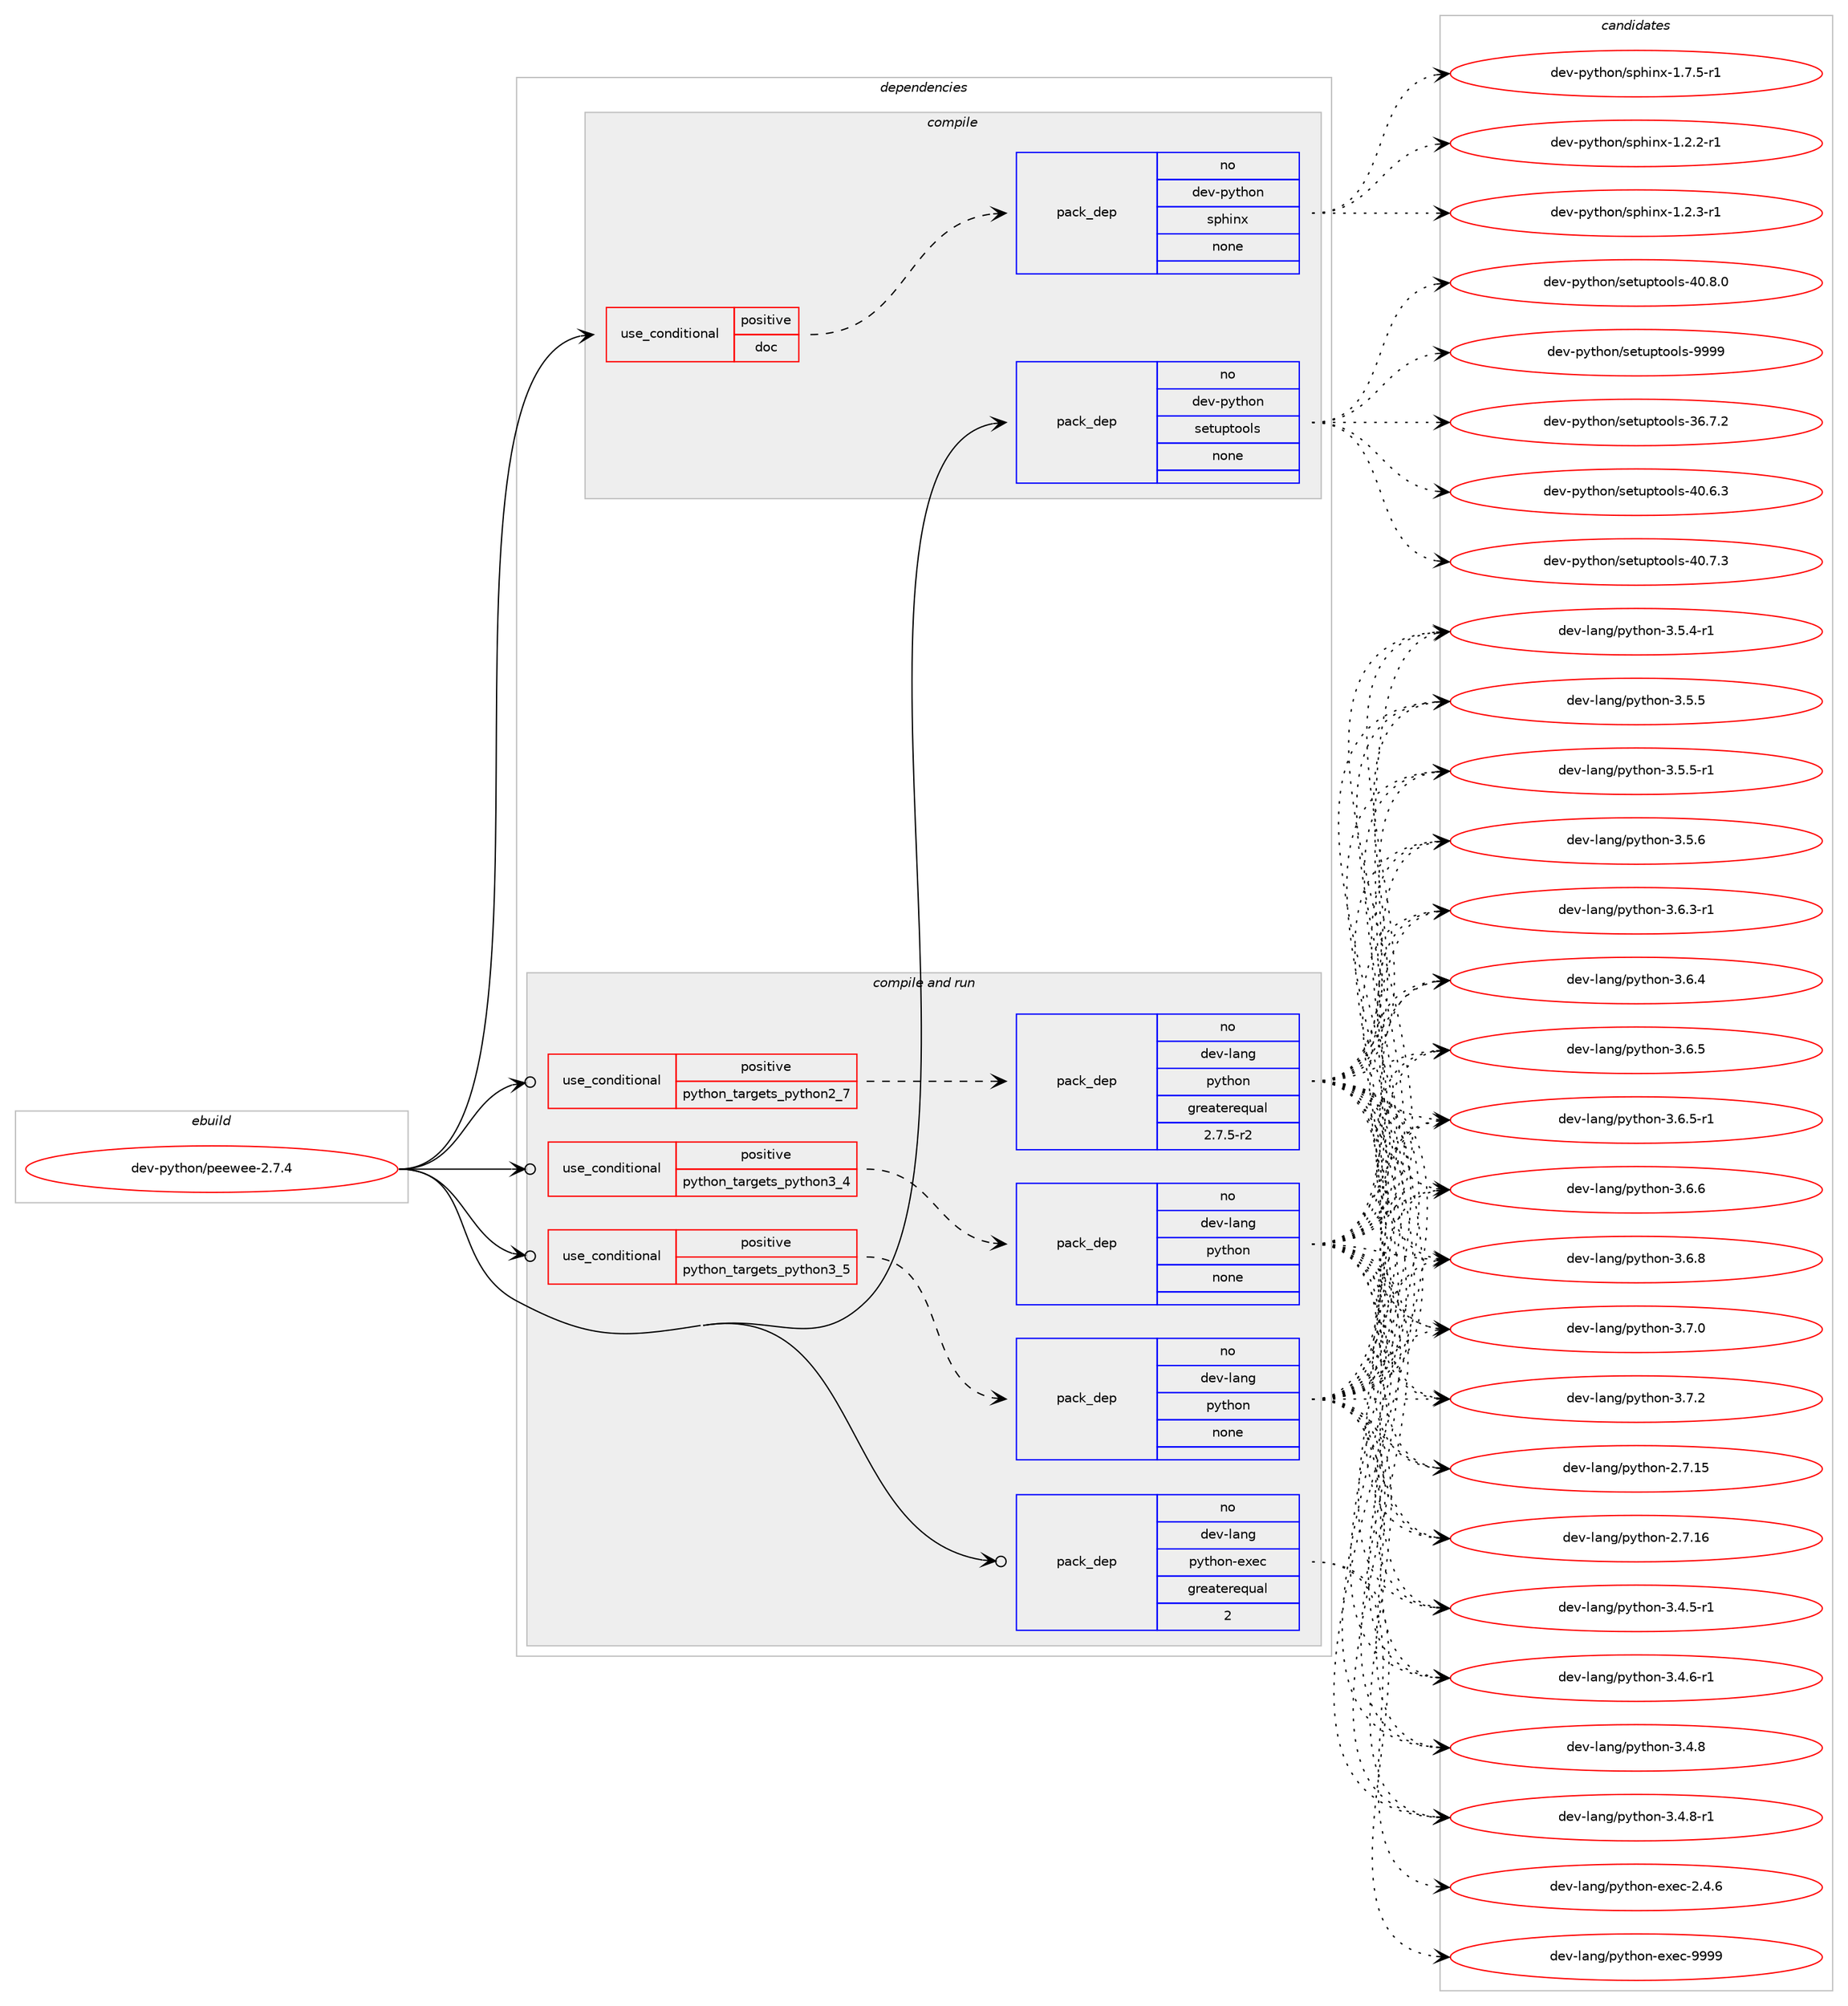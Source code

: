 digraph prolog {

# *************
# Graph options
# *************

newrank=true;
concentrate=true;
compound=true;
graph [rankdir=LR,fontname=Helvetica,fontsize=10,ranksep=1.5];#, ranksep=2.5, nodesep=0.2];
edge  [arrowhead=vee];
node  [fontname=Helvetica,fontsize=10];

# **********
# The ebuild
# **********

subgraph cluster_leftcol {
color=gray;
rank=same;
label=<<i>ebuild</i>>;
id [label="dev-python/peewee-2.7.4", color=red, width=4, href="../dev-python/peewee-2.7.4.svg"];
}

# ****************
# The dependencies
# ****************

subgraph cluster_midcol {
color=gray;
label=<<i>dependencies</i>>;
subgraph cluster_compile {
fillcolor="#eeeeee";
style=filled;
label=<<i>compile</i>>;
subgraph cond379250 {
dependency1425070 [label=<<TABLE BORDER="0" CELLBORDER="1" CELLSPACING="0" CELLPADDING="4"><TR><TD ROWSPAN="3" CELLPADDING="10">use_conditional</TD></TR><TR><TD>positive</TD></TR><TR><TD>doc</TD></TR></TABLE>>, shape=none, color=red];
subgraph pack1022510 {
dependency1425071 [label=<<TABLE BORDER="0" CELLBORDER="1" CELLSPACING="0" CELLPADDING="4" WIDTH="220"><TR><TD ROWSPAN="6" CELLPADDING="30">pack_dep</TD></TR><TR><TD WIDTH="110">no</TD></TR><TR><TD>dev-python</TD></TR><TR><TD>sphinx</TD></TR><TR><TD>none</TD></TR><TR><TD></TD></TR></TABLE>>, shape=none, color=blue];
}
dependency1425070:e -> dependency1425071:w [weight=20,style="dashed",arrowhead="vee"];
}
id:e -> dependency1425070:w [weight=20,style="solid",arrowhead="vee"];
subgraph pack1022511 {
dependency1425072 [label=<<TABLE BORDER="0" CELLBORDER="1" CELLSPACING="0" CELLPADDING="4" WIDTH="220"><TR><TD ROWSPAN="6" CELLPADDING="30">pack_dep</TD></TR><TR><TD WIDTH="110">no</TD></TR><TR><TD>dev-python</TD></TR><TR><TD>setuptools</TD></TR><TR><TD>none</TD></TR><TR><TD></TD></TR></TABLE>>, shape=none, color=blue];
}
id:e -> dependency1425072:w [weight=20,style="solid",arrowhead="vee"];
}
subgraph cluster_compileandrun {
fillcolor="#eeeeee";
style=filled;
label=<<i>compile and run</i>>;
subgraph cond379251 {
dependency1425073 [label=<<TABLE BORDER="0" CELLBORDER="1" CELLSPACING="0" CELLPADDING="4"><TR><TD ROWSPAN="3" CELLPADDING="10">use_conditional</TD></TR><TR><TD>positive</TD></TR><TR><TD>python_targets_python2_7</TD></TR></TABLE>>, shape=none, color=red];
subgraph pack1022512 {
dependency1425074 [label=<<TABLE BORDER="0" CELLBORDER="1" CELLSPACING="0" CELLPADDING="4" WIDTH="220"><TR><TD ROWSPAN="6" CELLPADDING="30">pack_dep</TD></TR><TR><TD WIDTH="110">no</TD></TR><TR><TD>dev-lang</TD></TR><TR><TD>python</TD></TR><TR><TD>greaterequal</TD></TR><TR><TD>2.7.5-r2</TD></TR></TABLE>>, shape=none, color=blue];
}
dependency1425073:e -> dependency1425074:w [weight=20,style="dashed",arrowhead="vee"];
}
id:e -> dependency1425073:w [weight=20,style="solid",arrowhead="odotvee"];
subgraph cond379252 {
dependency1425075 [label=<<TABLE BORDER="0" CELLBORDER="1" CELLSPACING="0" CELLPADDING="4"><TR><TD ROWSPAN="3" CELLPADDING="10">use_conditional</TD></TR><TR><TD>positive</TD></TR><TR><TD>python_targets_python3_4</TD></TR></TABLE>>, shape=none, color=red];
subgraph pack1022513 {
dependency1425076 [label=<<TABLE BORDER="0" CELLBORDER="1" CELLSPACING="0" CELLPADDING="4" WIDTH="220"><TR><TD ROWSPAN="6" CELLPADDING="30">pack_dep</TD></TR><TR><TD WIDTH="110">no</TD></TR><TR><TD>dev-lang</TD></TR><TR><TD>python</TD></TR><TR><TD>none</TD></TR><TR><TD></TD></TR></TABLE>>, shape=none, color=blue];
}
dependency1425075:e -> dependency1425076:w [weight=20,style="dashed",arrowhead="vee"];
}
id:e -> dependency1425075:w [weight=20,style="solid",arrowhead="odotvee"];
subgraph cond379253 {
dependency1425077 [label=<<TABLE BORDER="0" CELLBORDER="1" CELLSPACING="0" CELLPADDING="4"><TR><TD ROWSPAN="3" CELLPADDING="10">use_conditional</TD></TR><TR><TD>positive</TD></TR><TR><TD>python_targets_python3_5</TD></TR></TABLE>>, shape=none, color=red];
subgraph pack1022514 {
dependency1425078 [label=<<TABLE BORDER="0" CELLBORDER="1" CELLSPACING="0" CELLPADDING="4" WIDTH="220"><TR><TD ROWSPAN="6" CELLPADDING="30">pack_dep</TD></TR><TR><TD WIDTH="110">no</TD></TR><TR><TD>dev-lang</TD></TR><TR><TD>python</TD></TR><TR><TD>none</TD></TR><TR><TD></TD></TR></TABLE>>, shape=none, color=blue];
}
dependency1425077:e -> dependency1425078:w [weight=20,style="dashed",arrowhead="vee"];
}
id:e -> dependency1425077:w [weight=20,style="solid",arrowhead="odotvee"];
subgraph pack1022515 {
dependency1425079 [label=<<TABLE BORDER="0" CELLBORDER="1" CELLSPACING="0" CELLPADDING="4" WIDTH="220"><TR><TD ROWSPAN="6" CELLPADDING="30">pack_dep</TD></TR><TR><TD WIDTH="110">no</TD></TR><TR><TD>dev-lang</TD></TR><TR><TD>python-exec</TD></TR><TR><TD>greaterequal</TD></TR><TR><TD>2</TD></TR></TABLE>>, shape=none, color=blue];
}
id:e -> dependency1425079:w [weight=20,style="solid",arrowhead="odotvee"];
}
subgraph cluster_run {
fillcolor="#eeeeee";
style=filled;
label=<<i>run</i>>;
}
}

# **************
# The candidates
# **************

subgraph cluster_choices {
rank=same;
color=gray;
label=<<i>candidates</i>>;

subgraph choice1022510 {
color=black;
nodesep=1;
choice10010111845112121116104111110471151121041051101204549465046504511449 [label="dev-python/sphinx-1.2.2-r1", color=red, width=4,href="../dev-python/sphinx-1.2.2-r1.svg"];
choice10010111845112121116104111110471151121041051101204549465046514511449 [label="dev-python/sphinx-1.2.3-r1", color=red, width=4,href="../dev-python/sphinx-1.2.3-r1.svg"];
choice10010111845112121116104111110471151121041051101204549465546534511449 [label="dev-python/sphinx-1.7.5-r1", color=red, width=4,href="../dev-python/sphinx-1.7.5-r1.svg"];
dependency1425071:e -> choice10010111845112121116104111110471151121041051101204549465046504511449:w [style=dotted,weight="100"];
dependency1425071:e -> choice10010111845112121116104111110471151121041051101204549465046514511449:w [style=dotted,weight="100"];
dependency1425071:e -> choice10010111845112121116104111110471151121041051101204549465546534511449:w [style=dotted,weight="100"];
}
subgraph choice1022511 {
color=black;
nodesep=1;
choice100101118451121211161041111104711510111611711211611111110811545515446554650 [label="dev-python/setuptools-36.7.2", color=red, width=4,href="../dev-python/setuptools-36.7.2.svg"];
choice100101118451121211161041111104711510111611711211611111110811545524846544651 [label="dev-python/setuptools-40.6.3", color=red, width=4,href="../dev-python/setuptools-40.6.3.svg"];
choice100101118451121211161041111104711510111611711211611111110811545524846554651 [label="dev-python/setuptools-40.7.3", color=red, width=4,href="../dev-python/setuptools-40.7.3.svg"];
choice100101118451121211161041111104711510111611711211611111110811545524846564648 [label="dev-python/setuptools-40.8.0", color=red, width=4,href="../dev-python/setuptools-40.8.0.svg"];
choice10010111845112121116104111110471151011161171121161111111081154557575757 [label="dev-python/setuptools-9999", color=red, width=4,href="../dev-python/setuptools-9999.svg"];
dependency1425072:e -> choice100101118451121211161041111104711510111611711211611111110811545515446554650:w [style=dotted,weight="100"];
dependency1425072:e -> choice100101118451121211161041111104711510111611711211611111110811545524846544651:w [style=dotted,weight="100"];
dependency1425072:e -> choice100101118451121211161041111104711510111611711211611111110811545524846554651:w [style=dotted,weight="100"];
dependency1425072:e -> choice100101118451121211161041111104711510111611711211611111110811545524846564648:w [style=dotted,weight="100"];
dependency1425072:e -> choice10010111845112121116104111110471151011161171121161111111081154557575757:w [style=dotted,weight="100"];
}
subgraph choice1022512 {
color=black;
nodesep=1;
choice10010111845108971101034711212111610411111045504655464953 [label="dev-lang/python-2.7.15", color=red, width=4,href="../dev-lang/python-2.7.15.svg"];
choice10010111845108971101034711212111610411111045504655464954 [label="dev-lang/python-2.7.16", color=red, width=4,href="../dev-lang/python-2.7.16.svg"];
choice1001011184510897110103471121211161041111104551465246534511449 [label="dev-lang/python-3.4.5-r1", color=red, width=4,href="../dev-lang/python-3.4.5-r1.svg"];
choice1001011184510897110103471121211161041111104551465246544511449 [label="dev-lang/python-3.4.6-r1", color=red, width=4,href="../dev-lang/python-3.4.6-r1.svg"];
choice100101118451089711010347112121116104111110455146524656 [label="dev-lang/python-3.4.8", color=red, width=4,href="../dev-lang/python-3.4.8.svg"];
choice1001011184510897110103471121211161041111104551465246564511449 [label="dev-lang/python-3.4.8-r1", color=red, width=4,href="../dev-lang/python-3.4.8-r1.svg"];
choice1001011184510897110103471121211161041111104551465346524511449 [label="dev-lang/python-3.5.4-r1", color=red, width=4,href="../dev-lang/python-3.5.4-r1.svg"];
choice100101118451089711010347112121116104111110455146534653 [label="dev-lang/python-3.5.5", color=red, width=4,href="../dev-lang/python-3.5.5.svg"];
choice1001011184510897110103471121211161041111104551465346534511449 [label="dev-lang/python-3.5.5-r1", color=red, width=4,href="../dev-lang/python-3.5.5-r1.svg"];
choice100101118451089711010347112121116104111110455146534654 [label="dev-lang/python-3.5.6", color=red, width=4,href="../dev-lang/python-3.5.6.svg"];
choice1001011184510897110103471121211161041111104551465446514511449 [label="dev-lang/python-3.6.3-r1", color=red, width=4,href="../dev-lang/python-3.6.3-r1.svg"];
choice100101118451089711010347112121116104111110455146544652 [label="dev-lang/python-3.6.4", color=red, width=4,href="../dev-lang/python-3.6.4.svg"];
choice100101118451089711010347112121116104111110455146544653 [label="dev-lang/python-3.6.5", color=red, width=4,href="../dev-lang/python-3.6.5.svg"];
choice1001011184510897110103471121211161041111104551465446534511449 [label="dev-lang/python-3.6.5-r1", color=red, width=4,href="../dev-lang/python-3.6.5-r1.svg"];
choice100101118451089711010347112121116104111110455146544654 [label="dev-lang/python-3.6.6", color=red, width=4,href="../dev-lang/python-3.6.6.svg"];
choice100101118451089711010347112121116104111110455146544656 [label="dev-lang/python-3.6.8", color=red, width=4,href="../dev-lang/python-3.6.8.svg"];
choice100101118451089711010347112121116104111110455146554648 [label="dev-lang/python-3.7.0", color=red, width=4,href="../dev-lang/python-3.7.0.svg"];
choice100101118451089711010347112121116104111110455146554650 [label="dev-lang/python-3.7.2", color=red, width=4,href="../dev-lang/python-3.7.2.svg"];
dependency1425074:e -> choice10010111845108971101034711212111610411111045504655464953:w [style=dotted,weight="100"];
dependency1425074:e -> choice10010111845108971101034711212111610411111045504655464954:w [style=dotted,weight="100"];
dependency1425074:e -> choice1001011184510897110103471121211161041111104551465246534511449:w [style=dotted,weight="100"];
dependency1425074:e -> choice1001011184510897110103471121211161041111104551465246544511449:w [style=dotted,weight="100"];
dependency1425074:e -> choice100101118451089711010347112121116104111110455146524656:w [style=dotted,weight="100"];
dependency1425074:e -> choice1001011184510897110103471121211161041111104551465246564511449:w [style=dotted,weight="100"];
dependency1425074:e -> choice1001011184510897110103471121211161041111104551465346524511449:w [style=dotted,weight="100"];
dependency1425074:e -> choice100101118451089711010347112121116104111110455146534653:w [style=dotted,weight="100"];
dependency1425074:e -> choice1001011184510897110103471121211161041111104551465346534511449:w [style=dotted,weight="100"];
dependency1425074:e -> choice100101118451089711010347112121116104111110455146534654:w [style=dotted,weight="100"];
dependency1425074:e -> choice1001011184510897110103471121211161041111104551465446514511449:w [style=dotted,weight="100"];
dependency1425074:e -> choice100101118451089711010347112121116104111110455146544652:w [style=dotted,weight="100"];
dependency1425074:e -> choice100101118451089711010347112121116104111110455146544653:w [style=dotted,weight="100"];
dependency1425074:e -> choice1001011184510897110103471121211161041111104551465446534511449:w [style=dotted,weight="100"];
dependency1425074:e -> choice100101118451089711010347112121116104111110455146544654:w [style=dotted,weight="100"];
dependency1425074:e -> choice100101118451089711010347112121116104111110455146544656:w [style=dotted,weight="100"];
dependency1425074:e -> choice100101118451089711010347112121116104111110455146554648:w [style=dotted,weight="100"];
dependency1425074:e -> choice100101118451089711010347112121116104111110455146554650:w [style=dotted,weight="100"];
}
subgraph choice1022513 {
color=black;
nodesep=1;
choice10010111845108971101034711212111610411111045504655464953 [label="dev-lang/python-2.7.15", color=red, width=4,href="../dev-lang/python-2.7.15.svg"];
choice10010111845108971101034711212111610411111045504655464954 [label="dev-lang/python-2.7.16", color=red, width=4,href="../dev-lang/python-2.7.16.svg"];
choice1001011184510897110103471121211161041111104551465246534511449 [label="dev-lang/python-3.4.5-r1", color=red, width=4,href="../dev-lang/python-3.4.5-r1.svg"];
choice1001011184510897110103471121211161041111104551465246544511449 [label="dev-lang/python-3.4.6-r1", color=red, width=4,href="../dev-lang/python-3.4.6-r1.svg"];
choice100101118451089711010347112121116104111110455146524656 [label="dev-lang/python-3.4.8", color=red, width=4,href="../dev-lang/python-3.4.8.svg"];
choice1001011184510897110103471121211161041111104551465246564511449 [label="dev-lang/python-3.4.8-r1", color=red, width=4,href="../dev-lang/python-3.4.8-r1.svg"];
choice1001011184510897110103471121211161041111104551465346524511449 [label="dev-lang/python-3.5.4-r1", color=red, width=4,href="../dev-lang/python-3.5.4-r1.svg"];
choice100101118451089711010347112121116104111110455146534653 [label="dev-lang/python-3.5.5", color=red, width=4,href="../dev-lang/python-3.5.5.svg"];
choice1001011184510897110103471121211161041111104551465346534511449 [label="dev-lang/python-3.5.5-r1", color=red, width=4,href="../dev-lang/python-3.5.5-r1.svg"];
choice100101118451089711010347112121116104111110455146534654 [label="dev-lang/python-3.5.6", color=red, width=4,href="../dev-lang/python-3.5.6.svg"];
choice1001011184510897110103471121211161041111104551465446514511449 [label="dev-lang/python-3.6.3-r1", color=red, width=4,href="../dev-lang/python-3.6.3-r1.svg"];
choice100101118451089711010347112121116104111110455146544652 [label="dev-lang/python-3.6.4", color=red, width=4,href="../dev-lang/python-3.6.4.svg"];
choice100101118451089711010347112121116104111110455146544653 [label="dev-lang/python-3.6.5", color=red, width=4,href="../dev-lang/python-3.6.5.svg"];
choice1001011184510897110103471121211161041111104551465446534511449 [label="dev-lang/python-3.6.5-r1", color=red, width=4,href="../dev-lang/python-3.6.5-r1.svg"];
choice100101118451089711010347112121116104111110455146544654 [label="dev-lang/python-3.6.6", color=red, width=4,href="../dev-lang/python-3.6.6.svg"];
choice100101118451089711010347112121116104111110455146544656 [label="dev-lang/python-3.6.8", color=red, width=4,href="../dev-lang/python-3.6.8.svg"];
choice100101118451089711010347112121116104111110455146554648 [label="dev-lang/python-3.7.0", color=red, width=4,href="../dev-lang/python-3.7.0.svg"];
choice100101118451089711010347112121116104111110455146554650 [label="dev-lang/python-3.7.2", color=red, width=4,href="../dev-lang/python-3.7.2.svg"];
dependency1425076:e -> choice10010111845108971101034711212111610411111045504655464953:w [style=dotted,weight="100"];
dependency1425076:e -> choice10010111845108971101034711212111610411111045504655464954:w [style=dotted,weight="100"];
dependency1425076:e -> choice1001011184510897110103471121211161041111104551465246534511449:w [style=dotted,weight="100"];
dependency1425076:e -> choice1001011184510897110103471121211161041111104551465246544511449:w [style=dotted,weight="100"];
dependency1425076:e -> choice100101118451089711010347112121116104111110455146524656:w [style=dotted,weight="100"];
dependency1425076:e -> choice1001011184510897110103471121211161041111104551465246564511449:w [style=dotted,weight="100"];
dependency1425076:e -> choice1001011184510897110103471121211161041111104551465346524511449:w [style=dotted,weight="100"];
dependency1425076:e -> choice100101118451089711010347112121116104111110455146534653:w [style=dotted,weight="100"];
dependency1425076:e -> choice1001011184510897110103471121211161041111104551465346534511449:w [style=dotted,weight="100"];
dependency1425076:e -> choice100101118451089711010347112121116104111110455146534654:w [style=dotted,weight="100"];
dependency1425076:e -> choice1001011184510897110103471121211161041111104551465446514511449:w [style=dotted,weight="100"];
dependency1425076:e -> choice100101118451089711010347112121116104111110455146544652:w [style=dotted,weight="100"];
dependency1425076:e -> choice100101118451089711010347112121116104111110455146544653:w [style=dotted,weight="100"];
dependency1425076:e -> choice1001011184510897110103471121211161041111104551465446534511449:w [style=dotted,weight="100"];
dependency1425076:e -> choice100101118451089711010347112121116104111110455146544654:w [style=dotted,weight="100"];
dependency1425076:e -> choice100101118451089711010347112121116104111110455146544656:w [style=dotted,weight="100"];
dependency1425076:e -> choice100101118451089711010347112121116104111110455146554648:w [style=dotted,weight="100"];
dependency1425076:e -> choice100101118451089711010347112121116104111110455146554650:w [style=dotted,weight="100"];
}
subgraph choice1022514 {
color=black;
nodesep=1;
choice10010111845108971101034711212111610411111045504655464953 [label="dev-lang/python-2.7.15", color=red, width=4,href="../dev-lang/python-2.7.15.svg"];
choice10010111845108971101034711212111610411111045504655464954 [label="dev-lang/python-2.7.16", color=red, width=4,href="../dev-lang/python-2.7.16.svg"];
choice1001011184510897110103471121211161041111104551465246534511449 [label="dev-lang/python-3.4.5-r1", color=red, width=4,href="../dev-lang/python-3.4.5-r1.svg"];
choice1001011184510897110103471121211161041111104551465246544511449 [label="dev-lang/python-3.4.6-r1", color=red, width=4,href="../dev-lang/python-3.4.6-r1.svg"];
choice100101118451089711010347112121116104111110455146524656 [label="dev-lang/python-3.4.8", color=red, width=4,href="../dev-lang/python-3.4.8.svg"];
choice1001011184510897110103471121211161041111104551465246564511449 [label="dev-lang/python-3.4.8-r1", color=red, width=4,href="../dev-lang/python-3.4.8-r1.svg"];
choice1001011184510897110103471121211161041111104551465346524511449 [label="dev-lang/python-3.5.4-r1", color=red, width=4,href="../dev-lang/python-3.5.4-r1.svg"];
choice100101118451089711010347112121116104111110455146534653 [label="dev-lang/python-3.5.5", color=red, width=4,href="../dev-lang/python-3.5.5.svg"];
choice1001011184510897110103471121211161041111104551465346534511449 [label="dev-lang/python-3.5.5-r1", color=red, width=4,href="../dev-lang/python-3.5.5-r1.svg"];
choice100101118451089711010347112121116104111110455146534654 [label="dev-lang/python-3.5.6", color=red, width=4,href="../dev-lang/python-3.5.6.svg"];
choice1001011184510897110103471121211161041111104551465446514511449 [label="dev-lang/python-3.6.3-r1", color=red, width=4,href="../dev-lang/python-3.6.3-r1.svg"];
choice100101118451089711010347112121116104111110455146544652 [label="dev-lang/python-3.6.4", color=red, width=4,href="../dev-lang/python-3.6.4.svg"];
choice100101118451089711010347112121116104111110455146544653 [label="dev-lang/python-3.6.5", color=red, width=4,href="../dev-lang/python-3.6.5.svg"];
choice1001011184510897110103471121211161041111104551465446534511449 [label="dev-lang/python-3.6.5-r1", color=red, width=4,href="../dev-lang/python-3.6.5-r1.svg"];
choice100101118451089711010347112121116104111110455146544654 [label="dev-lang/python-3.6.6", color=red, width=4,href="../dev-lang/python-3.6.6.svg"];
choice100101118451089711010347112121116104111110455146544656 [label="dev-lang/python-3.6.8", color=red, width=4,href="../dev-lang/python-3.6.8.svg"];
choice100101118451089711010347112121116104111110455146554648 [label="dev-lang/python-3.7.0", color=red, width=4,href="../dev-lang/python-3.7.0.svg"];
choice100101118451089711010347112121116104111110455146554650 [label="dev-lang/python-3.7.2", color=red, width=4,href="../dev-lang/python-3.7.2.svg"];
dependency1425078:e -> choice10010111845108971101034711212111610411111045504655464953:w [style=dotted,weight="100"];
dependency1425078:e -> choice10010111845108971101034711212111610411111045504655464954:w [style=dotted,weight="100"];
dependency1425078:e -> choice1001011184510897110103471121211161041111104551465246534511449:w [style=dotted,weight="100"];
dependency1425078:e -> choice1001011184510897110103471121211161041111104551465246544511449:w [style=dotted,weight="100"];
dependency1425078:e -> choice100101118451089711010347112121116104111110455146524656:w [style=dotted,weight="100"];
dependency1425078:e -> choice1001011184510897110103471121211161041111104551465246564511449:w [style=dotted,weight="100"];
dependency1425078:e -> choice1001011184510897110103471121211161041111104551465346524511449:w [style=dotted,weight="100"];
dependency1425078:e -> choice100101118451089711010347112121116104111110455146534653:w [style=dotted,weight="100"];
dependency1425078:e -> choice1001011184510897110103471121211161041111104551465346534511449:w [style=dotted,weight="100"];
dependency1425078:e -> choice100101118451089711010347112121116104111110455146534654:w [style=dotted,weight="100"];
dependency1425078:e -> choice1001011184510897110103471121211161041111104551465446514511449:w [style=dotted,weight="100"];
dependency1425078:e -> choice100101118451089711010347112121116104111110455146544652:w [style=dotted,weight="100"];
dependency1425078:e -> choice100101118451089711010347112121116104111110455146544653:w [style=dotted,weight="100"];
dependency1425078:e -> choice1001011184510897110103471121211161041111104551465446534511449:w [style=dotted,weight="100"];
dependency1425078:e -> choice100101118451089711010347112121116104111110455146544654:w [style=dotted,weight="100"];
dependency1425078:e -> choice100101118451089711010347112121116104111110455146544656:w [style=dotted,weight="100"];
dependency1425078:e -> choice100101118451089711010347112121116104111110455146554648:w [style=dotted,weight="100"];
dependency1425078:e -> choice100101118451089711010347112121116104111110455146554650:w [style=dotted,weight="100"];
}
subgraph choice1022515 {
color=black;
nodesep=1;
choice1001011184510897110103471121211161041111104510112010199455046524654 [label="dev-lang/python-exec-2.4.6", color=red, width=4,href="../dev-lang/python-exec-2.4.6.svg"];
choice10010111845108971101034711212111610411111045101120101994557575757 [label="dev-lang/python-exec-9999", color=red, width=4,href="../dev-lang/python-exec-9999.svg"];
dependency1425079:e -> choice1001011184510897110103471121211161041111104510112010199455046524654:w [style=dotted,weight="100"];
dependency1425079:e -> choice10010111845108971101034711212111610411111045101120101994557575757:w [style=dotted,weight="100"];
}
}

}
